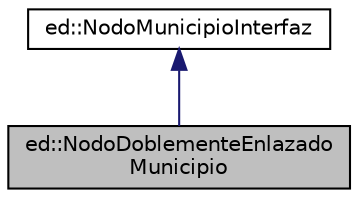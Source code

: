 digraph "ed::NodoDoblementeEnlazadoMunicipio"
{
  edge [fontname="Helvetica",fontsize="10",labelfontname="Helvetica",labelfontsize="10"];
  node [fontname="Helvetica",fontsize="10",shape=record];
  Node0 [label="ed::NodoDoblementeEnlazado\lMunicipio",height=0.2,width=0.4,color="black", fillcolor="grey75", style="filled", fontcolor="black"];
  Node1 -> Node0 [dir="back",color="midnightblue",fontsize="10",style="solid",fontname="Helvetica"];
  Node1 [label="ed::NodoMunicipioInterfaz",height=0.2,width=0.4,color="black", fillcolor="white", style="filled",URL="$classed_1_1NodoMunicipioInterfaz.html",tooltip="Definición de la clase abstracta NodoMunicipioInterfaz. "];
}

